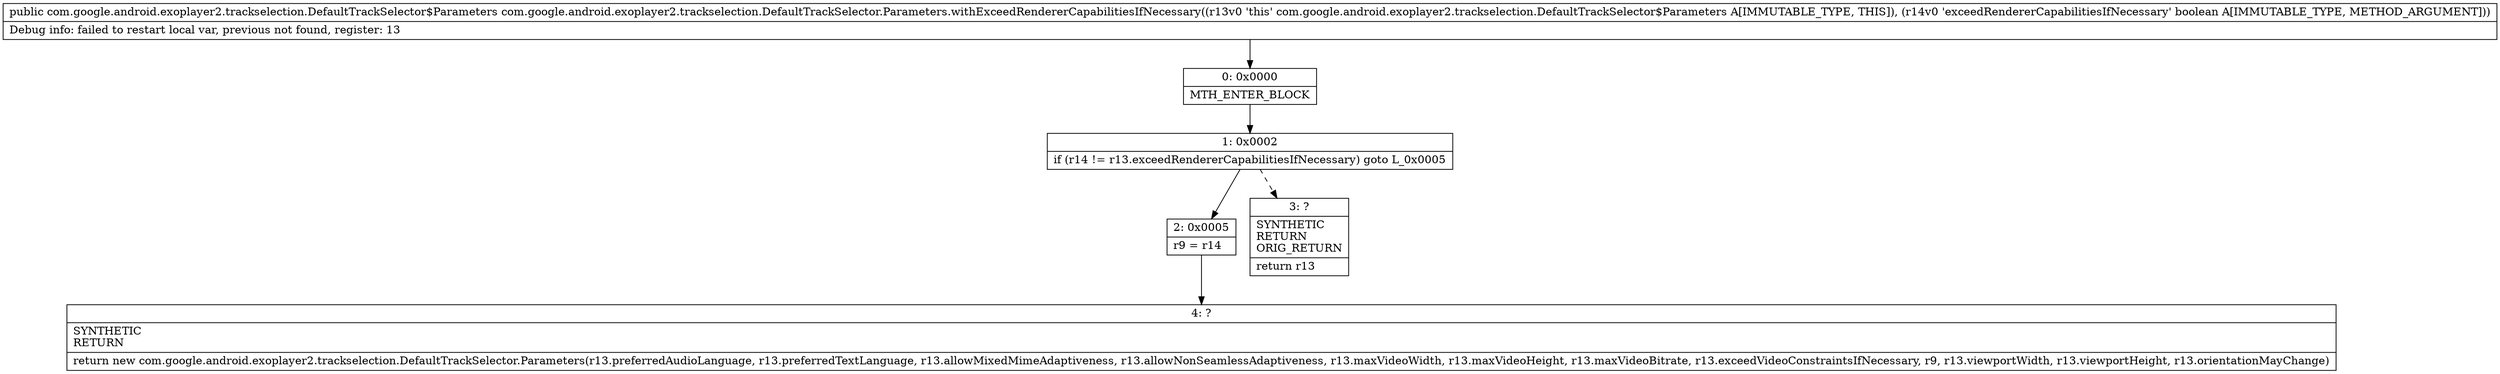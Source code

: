 digraph "CFG forcom.google.android.exoplayer2.trackselection.DefaultTrackSelector.Parameters.withExceedRendererCapabilitiesIfNecessary(Z)Lcom\/google\/android\/exoplayer2\/trackselection\/DefaultTrackSelector$Parameters;" {
Node_0 [shape=record,label="{0\:\ 0x0000|MTH_ENTER_BLOCK\l}"];
Node_1 [shape=record,label="{1\:\ 0x0002|if (r14 != r13.exceedRendererCapabilitiesIfNecessary) goto L_0x0005\l}"];
Node_2 [shape=record,label="{2\:\ 0x0005|r9 = r14\l}"];
Node_3 [shape=record,label="{3\:\ ?|SYNTHETIC\lRETURN\lORIG_RETURN\l|return r13\l}"];
Node_4 [shape=record,label="{4\:\ ?|SYNTHETIC\lRETURN\l|return new com.google.android.exoplayer2.trackselection.DefaultTrackSelector.Parameters(r13.preferredAudioLanguage, r13.preferredTextLanguage, r13.allowMixedMimeAdaptiveness, r13.allowNonSeamlessAdaptiveness, r13.maxVideoWidth, r13.maxVideoHeight, r13.maxVideoBitrate, r13.exceedVideoConstraintsIfNecessary, r9, r13.viewportWidth, r13.viewportHeight, r13.orientationMayChange)\l}"];
MethodNode[shape=record,label="{public com.google.android.exoplayer2.trackselection.DefaultTrackSelector$Parameters com.google.android.exoplayer2.trackselection.DefaultTrackSelector.Parameters.withExceedRendererCapabilitiesIfNecessary((r13v0 'this' com.google.android.exoplayer2.trackselection.DefaultTrackSelector$Parameters A[IMMUTABLE_TYPE, THIS]), (r14v0 'exceedRendererCapabilitiesIfNecessary' boolean A[IMMUTABLE_TYPE, METHOD_ARGUMENT]))  | Debug info: failed to restart local var, previous not found, register: 13\l}"];
MethodNode -> Node_0;
Node_0 -> Node_1;
Node_1 -> Node_2;
Node_1 -> Node_3[style=dashed];
Node_2 -> Node_4;
}

